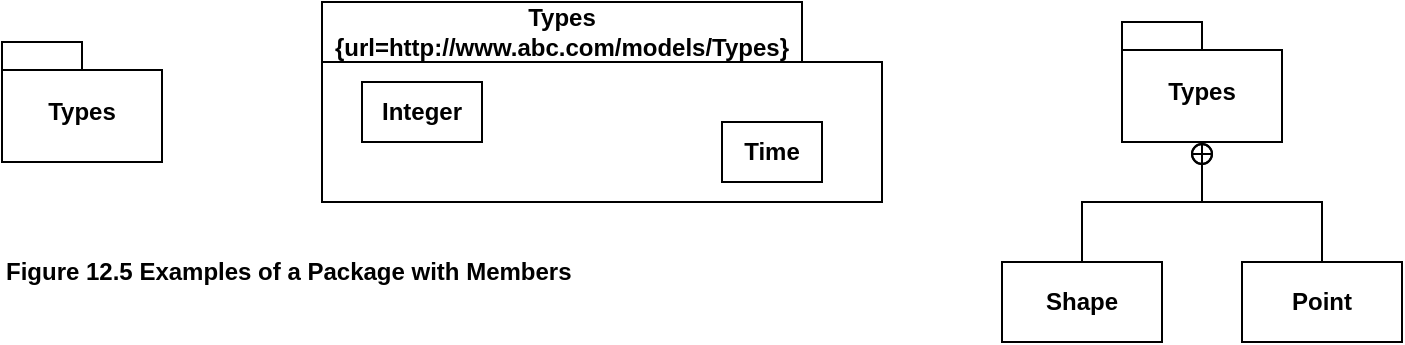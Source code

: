 <mxfile version="21.6.5" type="device">
  <diagram name="Page-1" id="9ZHE00pOwzTvuAb8NUSj">
    <mxGraphModel dx="880" dy="545" grid="1" gridSize="10" guides="1" tooltips="1" connect="1" arrows="1" fold="1" page="1" pageScale="1" pageWidth="1169" pageHeight="827" math="0" shadow="0">
      <root>
        <mxCell id="0" />
        <mxCell id="1" parent="0" />
        <mxCell id="bF2C1t9dCx4boC2oWDr1-1" value="Types" style="shape=folder;fontStyle=1;spacingTop=10;tabWidth=40;tabHeight=14;tabPosition=left;html=1;whiteSpace=wrap;" vertex="1" parent="1">
          <mxGeometry y="20" width="80" height="60" as="geometry" />
        </mxCell>
        <mxCell id="bF2C1t9dCx4boC2oWDr1-2" value="Types" style="shape=folder;fontStyle=1;spacingTop=10;tabWidth=40;tabHeight=14;tabPosition=left;html=1;whiteSpace=wrap;" vertex="1" parent="1">
          <mxGeometry x="560" y="10" width="80" height="60" as="geometry" />
        </mxCell>
        <mxCell id="bF2C1t9dCx4boC2oWDr1-5" style="edgeStyle=orthogonalEdgeStyle;rounded=0;orthogonalLoop=1;jettySize=auto;html=1;exitX=0.5;exitY=0;exitDx=0;exitDy=0;entryX=0.5;entryY=1;entryDx=0;entryDy=0;entryPerimeter=0;endArrow=circlePlus;endFill=0;endSize=4;" edge="1" parent="1" source="bF2C1t9dCx4boC2oWDr1-3" target="bF2C1t9dCx4boC2oWDr1-2">
          <mxGeometry relative="1" as="geometry" />
        </mxCell>
        <mxCell id="bF2C1t9dCx4boC2oWDr1-3" value="&lt;b&gt;Shape&lt;/b&gt;" style="whiteSpace=wrap;html=1;" vertex="1" parent="1">
          <mxGeometry x="500" y="130" width="80" height="40" as="geometry" />
        </mxCell>
        <mxCell id="bF2C1t9dCx4boC2oWDr1-6" style="edgeStyle=orthogonalEdgeStyle;rounded=0;orthogonalLoop=1;jettySize=auto;html=1;exitX=0.5;exitY=0;exitDx=0;exitDy=0;endArrow=circlePlus;endFill=0;endSize=4;" edge="1" parent="1" source="bF2C1t9dCx4boC2oWDr1-4" target="bF2C1t9dCx4boC2oWDr1-2">
          <mxGeometry relative="1" as="geometry" />
        </mxCell>
        <mxCell id="bF2C1t9dCx4boC2oWDr1-4" value="&lt;b&gt;Point&lt;/b&gt;" style="whiteSpace=wrap;html=1;" vertex="1" parent="1">
          <mxGeometry x="620" y="130" width="80" height="40" as="geometry" />
        </mxCell>
        <mxCell id="bF2C1t9dCx4boC2oWDr1-9" value="Types&lt;br&gt;{url=http://www.abc.com/models/Types}" style="shape=folder;fontStyle=1;tabWidth=240;tabHeight=30;tabPosition=left;html=1;boundedLbl=1;labelInHeader=1;container=1;collapsible=0;recursiveResize=0;whiteSpace=wrap;" vertex="1" parent="1">
          <mxGeometry x="160" width="280" height="100" as="geometry" />
        </mxCell>
        <mxCell id="bF2C1t9dCx4boC2oWDr1-10" value="&lt;b&gt;Integer&lt;/b&gt;" style="html=1;whiteSpace=wrap;" vertex="1" parent="bF2C1t9dCx4boC2oWDr1-9">
          <mxGeometry width="60" height="30" relative="1" as="geometry">
            <mxPoint x="20" y="40" as="offset" />
          </mxGeometry>
        </mxCell>
        <mxCell id="bF2C1t9dCx4boC2oWDr1-11" value="&lt;b&gt;Time&lt;/b&gt;" style="html=1;whiteSpace=wrap;" vertex="1" parent="bF2C1t9dCx4boC2oWDr1-9">
          <mxGeometry width="50" height="30" relative="1" as="geometry">
            <mxPoint x="200" y="60" as="offset" />
          </mxGeometry>
        </mxCell>
        <mxCell id="bF2C1t9dCx4boC2oWDr1-12" value="&lt;b&gt;Figure 12.5 Examples of a Package with Members&lt;/b&gt;" style="text;html=1;align=left;verticalAlign=middle;resizable=0;points=[];autosize=1;strokeColor=none;fillColor=none;" vertex="1" parent="1">
          <mxGeometry y="120" width="310" height="30" as="geometry" />
        </mxCell>
      </root>
    </mxGraphModel>
  </diagram>
</mxfile>
